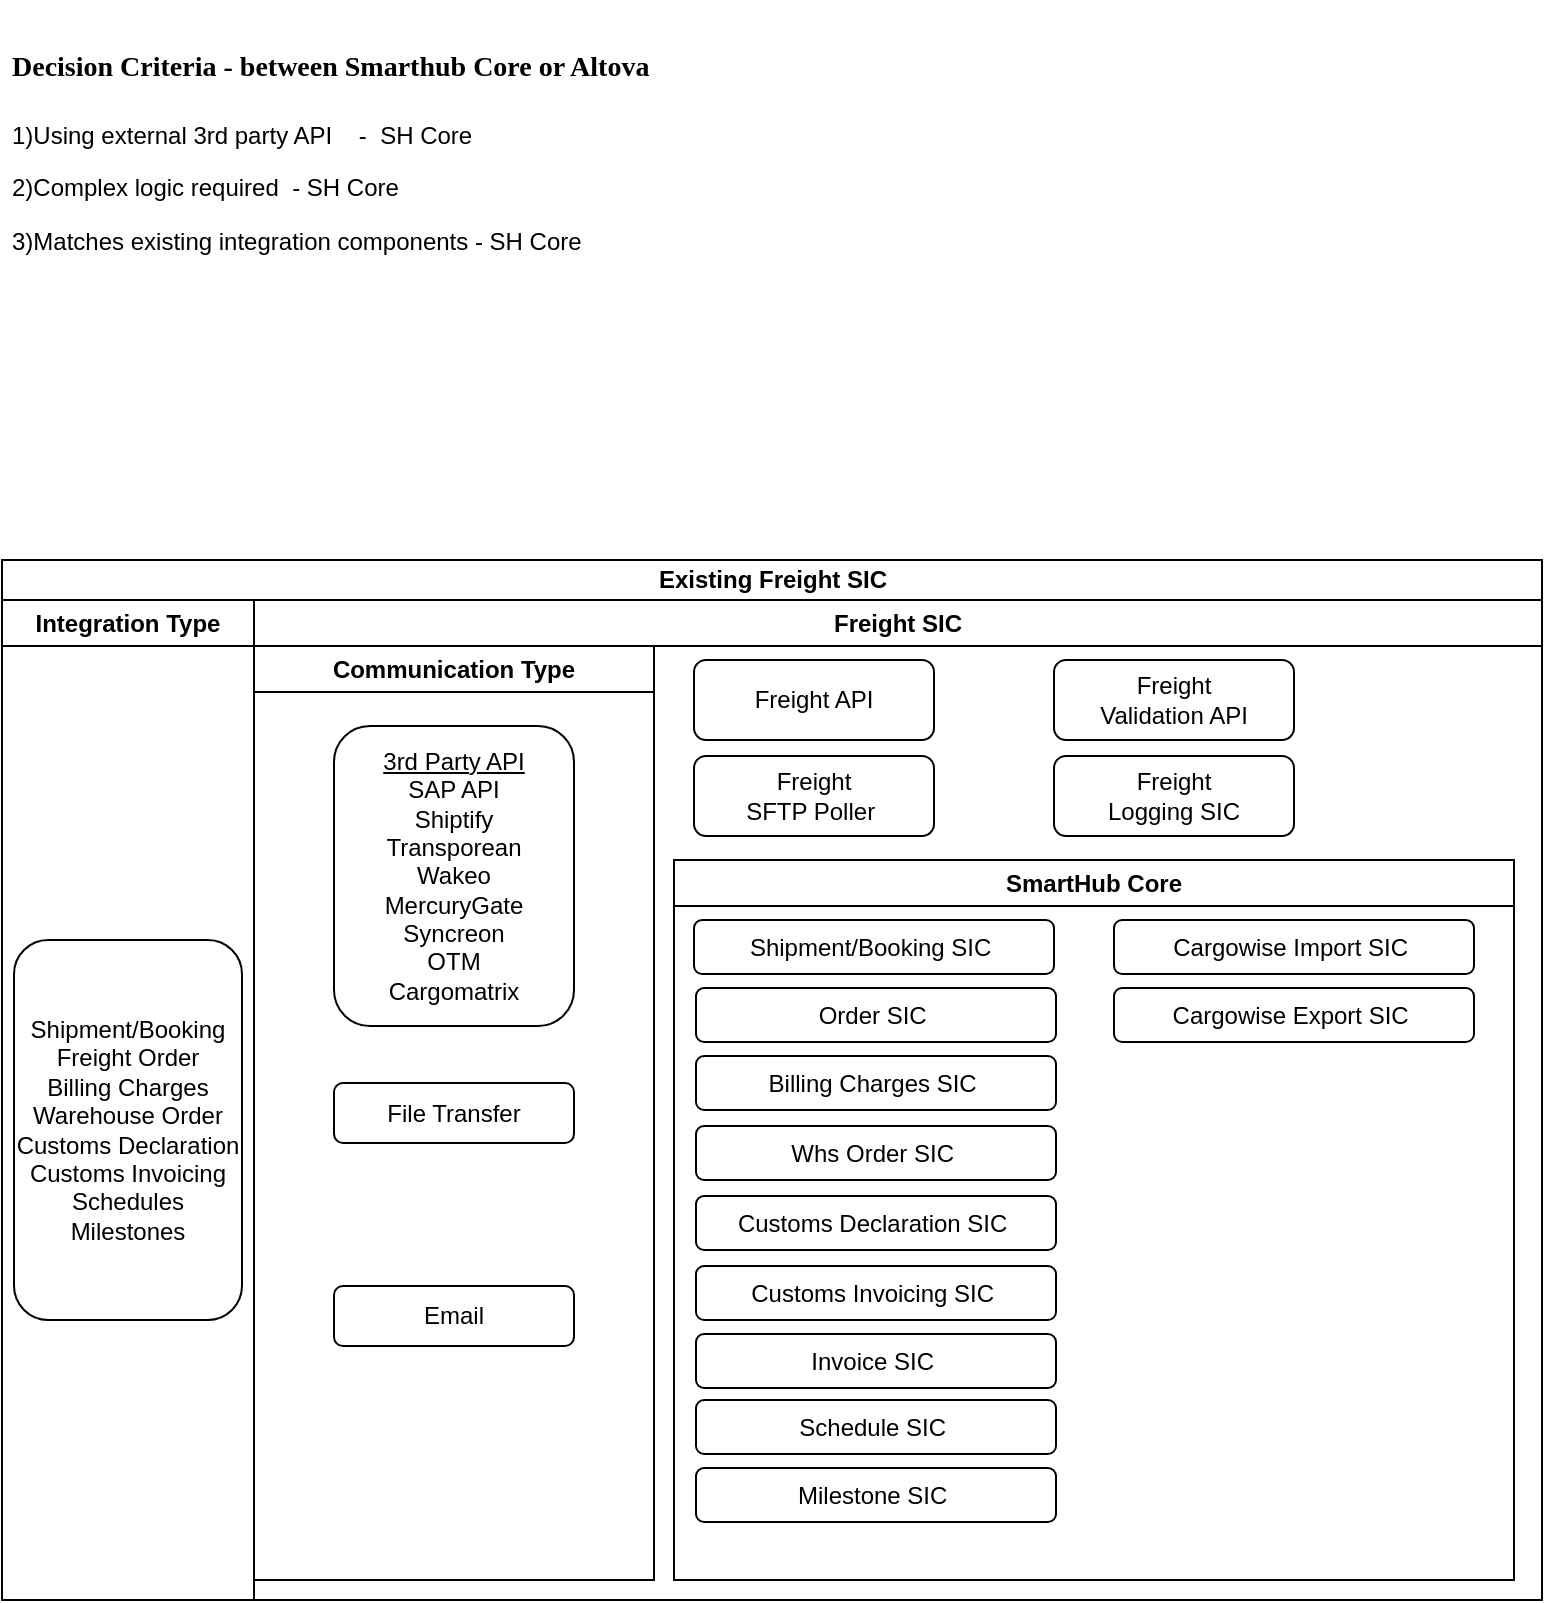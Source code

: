 <mxfile version="21.3.7" type="github">
  <diagram id="prtHgNgQTEPvFCAcTncT" name="Page-1">
    <mxGraphModel dx="1674" dy="796" grid="1" gridSize="10" guides="1" tooltips="1" connect="1" arrows="1" fold="1" page="1" pageScale="1" pageWidth="827" pageHeight="1169" math="0" shadow="0">
      <root>
        <mxCell id="0" />
        <mxCell id="1" parent="0" />
        <mxCell id="rx4HbiY9vvftJRMskoTN-1" value="Existing Freight SIC" style="swimlane;childLayout=stackLayout;resizeParent=1;resizeParentMax=0;startSize=20;html=1;" vertex="1" parent="1">
          <mxGeometry x="34" y="310" width="770" height="520" as="geometry" />
        </mxCell>
        <mxCell id="rx4HbiY9vvftJRMskoTN-22" value="Integration Type" style="swimlane;whiteSpace=wrap;html=1;rounded=0;fontFamily=Helvetica;fontSize=12;fontColor=default;fillColor=none;gradientColor=none;" vertex="1" parent="rx4HbiY9vvftJRMskoTN-1">
          <mxGeometry y="20" width="126" height="500" as="geometry" />
        </mxCell>
        <mxCell id="rx4HbiY9vvftJRMskoTN-23" value="Shipment/Booking&lt;br&gt;Freight Order&lt;br&gt;Billing Charges&lt;br&gt;Warehouse Order&lt;br&gt;Customs Declaration&lt;br&gt;Customs Invoicing&lt;br&gt;Schedules&lt;br&gt;Milestones" style="rounded=1;whiteSpace=wrap;html=1;fontFamily=Helvetica;fontSize=12;fontColor=default;fillColor=none;gradientColor=none;" vertex="1" parent="rx4HbiY9vvftJRMskoTN-22">
          <mxGeometry x="6" y="170" width="114" height="190" as="geometry" />
        </mxCell>
        <mxCell id="rx4HbiY9vvftJRMskoTN-21" value="Freight SIC" style="swimlane;whiteSpace=wrap;html=1;rounded=0;fontFamily=Helvetica;fontSize=12;fontColor=default;fillColor=none;gradientColor=none;" vertex="1" parent="rx4HbiY9vvftJRMskoTN-1">
          <mxGeometry x="126" y="20" width="644" height="500" as="geometry" />
        </mxCell>
        <mxCell id="rx4HbiY9vvftJRMskoTN-25" value="Freight API" style="rounded=1;whiteSpace=wrap;html=1;fontFamily=Helvetica;fontSize=12;fontColor=default;fillColor=none;gradientColor=none;" vertex="1" parent="rx4HbiY9vvftJRMskoTN-21">
          <mxGeometry x="220" y="30" width="120" height="40" as="geometry" />
        </mxCell>
        <mxCell id="rx4HbiY9vvftJRMskoTN-27" value="Communication Type" style="swimlane;whiteSpace=wrap;html=1;rounded=0;fontFamily=Helvetica;fontSize=12;fontColor=default;fillColor=none;gradientColor=none;" vertex="1" parent="rx4HbiY9vvftJRMskoTN-21">
          <mxGeometry y="23" width="200" height="467" as="geometry" />
        </mxCell>
        <mxCell id="rx4HbiY9vvftJRMskoTN-35" value="File Transfer" style="rounded=1;whiteSpace=wrap;html=1;fontFamily=Helvetica;fontSize=12;fontColor=default;fillColor=none;gradientColor=none;" vertex="1" parent="rx4HbiY9vvftJRMskoTN-27">
          <mxGeometry x="40" y="218.5" width="120" height="30" as="geometry" />
        </mxCell>
        <mxCell id="rx4HbiY9vvftJRMskoTN-36" value="Email" style="rounded=1;whiteSpace=wrap;html=1;fontFamily=Helvetica;fontSize=12;fontColor=default;fillColor=none;gradientColor=none;" vertex="1" parent="rx4HbiY9vvftJRMskoTN-27">
          <mxGeometry x="40" y="320" width="120" height="30" as="geometry" />
        </mxCell>
        <mxCell id="rx4HbiY9vvftJRMskoTN-37" value="&lt;u&gt;3rd Party API&lt;/u&gt;&lt;br&gt;SAP API&lt;br&gt;Shiptify&lt;br&gt;Transporean&lt;br&gt;Wakeo&lt;br&gt;MercuryGate&lt;br&gt;Syncreon&lt;br&gt;OTM&lt;br&gt;Cargomatrix" style="rounded=1;whiteSpace=wrap;html=1;fontFamily=Helvetica;fontSize=12;fontColor=default;fillColor=none;gradientColor=none;" vertex="1" parent="rx4HbiY9vvftJRMskoTN-27">
          <mxGeometry x="40" y="40" width="120" height="150" as="geometry" />
        </mxCell>
        <mxCell id="rx4HbiY9vvftJRMskoTN-38" value="Freight &lt;br&gt;SFTP Poller&amp;nbsp;" style="rounded=1;whiteSpace=wrap;html=1;fontFamily=Helvetica;fontSize=12;fontColor=default;fillColor=none;gradientColor=none;" vertex="1" parent="rx4HbiY9vvftJRMskoTN-21">
          <mxGeometry x="220" y="78" width="120" height="40" as="geometry" />
        </mxCell>
        <mxCell id="rx4HbiY9vvftJRMskoTN-39" value="SmartHub Core" style="swimlane;whiteSpace=wrap;html=1;rounded=0;fontFamily=Helvetica;fontSize=12;fontColor=default;fillColor=none;gradientColor=none;" vertex="1" parent="rx4HbiY9vvftJRMskoTN-21">
          <mxGeometry x="210" y="130" width="420" height="360" as="geometry" />
        </mxCell>
        <mxCell id="rx4HbiY9vvftJRMskoTN-26" value="Shipment/Booking SIC&amp;nbsp;" style="rounded=1;whiteSpace=wrap;html=1;fontFamily=Helvetica;fontSize=12;fontColor=default;fillColor=none;gradientColor=none;" vertex="1" parent="rx4HbiY9vvftJRMskoTN-39">
          <mxGeometry x="10" y="30" width="180" height="27" as="geometry" />
        </mxCell>
        <mxCell id="rx4HbiY9vvftJRMskoTN-44" value="Customs Invoicing SIC&amp;nbsp;" style="rounded=1;whiteSpace=wrap;html=1;fontFamily=Helvetica;fontSize=12;fontColor=default;fillColor=none;gradientColor=none;" vertex="1" parent="rx4HbiY9vvftJRMskoTN-39">
          <mxGeometry x="11" y="203" width="180" height="27" as="geometry" />
        </mxCell>
        <mxCell id="rx4HbiY9vvftJRMskoTN-43" value="Customs Declaration SIC&amp;nbsp;" style="rounded=1;whiteSpace=wrap;html=1;fontFamily=Helvetica;fontSize=12;fontColor=default;fillColor=none;gradientColor=none;" vertex="1" parent="rx4HbiY9vvftJRMskoTN-39">
          <mxGeometry x="11" y="168" width="180" height="27" as="geometry" />
        </mxCell>
        <mxCell id="rx4HbiY9vvftJRMskoTN-42" value="Whs Order SIC&amp;nbsp;" style="rounded=1;whiteSpace=wrap;html=1;fontFamily=Helvetica;fontSize=12;fontColor=default;fillColor=none;gradientColor=none;" vertex="1" parent="rx4HbiY9vvftJRMskoTN-39">
          <mxGeometry x="11" y="133" width="180" height="27" as="geometry" />
        </mxCell>
        <mxCell id="rx4HbiY9vvftJRMskoTN-41" value="Billing Charges SIC&amp;nbsp;" style="rounded=1;whiteSpace=wrap;html=1;fontFamily=Helvetica;fontSize=12;fontColor=default;fillColor=none;gradientColor=none;" vertex="1" parent="rx4HbiY9vvftJRMskoTN-39">
          <mxGeometry x="11" y="98" width="180" height="27" as="geometry" />
        </mxCell>
        <mxCell id="rx4HbiY9vvftJRMskoTN-40" value="Order SIC&amp;nbsp;" style="rounded=1;whiteSpace=wrap;html=1;fontFamily=Helvetica;fontSize=12;fontColor=default;fillColor=none;gradientColor=none;" vertex="1" parent="rx4HbiY9vvftJRMskoTN-39">
          <mxGeometry x="11" y="64" width="180" height="27" as="geometry" />
        </mxCell>
        <mxCell id="rx4HbiY9vvftJRMskoTN-45" value="Invoice SIC&amp;nbsp;" style="rounded=1;whiteSpace=wrap;html=1;fontFamily=Helvetica;fontSize=12;fontColor=default;fillColor=none;gradientColor=none;" vertex="1" parent="rx4HbiY9vvftJRMskoTN-39">
          <mxGeometry x="11" y="237" width="180" height="27" as="geometry" />
        </mxCell>
        <mxCell id="rx4HbiY9vvftJRMskoTN-46" value="Schedule SIC&amp;nbsp;" style="rounded=1;whiteSpace=wrap;html=1;fontFamily=Helvetica;fontSize=12;fontColor=default;fillColor=none;gradientColor=none;" vertex="1" parent="rx4HbiY9vvftJRMskoTN-39">
          <mxGeometry x="11" y="270" width="180" height="27" as="geometry" />
        </mxCell>
        <mxCell id="rx4HbiY9vvftJRMskoTN-48" value="Milestone SIC&amp;nbsp;" style="rounded=1;whiteSpace=wrap;html=1;fontFamily=Helvetica;fontSize=12;fontColor=default;fillColor=none;gradientColor=none;" vertex="1" parent="rx4HbiY9vvftJRMskoTN-39">
          <mxGeometry x="11" y="304" width="180" height="27" as="geometry" />
        </mxCell>
        <mxCell id="rx4HbiY9vvftJRMskoTN-49" value="Cargowise Import SIC&amp;nbsp;" style="rounded=1;whiteSpace=wrap;html=1;fontFamily=Helvetica;fontSize=12;fontColor=default;fillColor=none;gradientColor=none;" vertex="1" parent="rx4HbiY9vvftJRMskoTN-39">
          <mxGeometry x="220" y="30" width="180" height="27" as="geometry" />
        </mxCell>
        <mxCell id="rx4HbiY9vvftJRMskoTN-50" value="Cargowise Export SIC&amp;nbsp;" style="rounded=1;whiteSpace=wrap;html=1;fontFamily=Helvetica;fontSize=12;fontColor=default;fillColor=none;gradientColor=none;" vertex="1" parent="rx4HbiY9vvftJRMskoTN-39">
          <mxGeometry x="220" y="64" width="180" height="27" as="geometry" />
        </mxCell>
        <mxCell id="rx4HbiY9vvftJRMskoTN-51" value="Freight &lt;br&gt;Validation API" style="rounded=1;whiteSpace=wrap;html=1;fontFamily=Helvetica;fontSize=12;fontColor=default;fillColor=none;gradientColor=none;" vertex="1" parent="rx4HbiY9vvftJRMskoTN-21">
          <mxGeometry x="400" y="30" width="120" height="40" as="geometry" />
        </mxCell>
        <mxCell id="rx4HbiY9vvftJRMskoTN-52" value="Freight &lt;br&gt;Logging SIC" style="rounded=1;whiteSpace=wrap;html=1;fontFamily=Helvetica;fontSize=12;fontColor=default;fillColor=none;gradientColor=none;" vertex="1" parent="rx4HbiY9vvftJRMskoTN-21">
          <mxGeometry x="400" y="78" width="120" height="40" as="geometry" />
        </mxCell>
        <mxCell id="rx4HbiY9vvftJRMskoTN-53" value="&lt;h1&gt;&lt;font face=&quot;Verdana&quot; style=&quot;font-size: 14px;&quot;&gt;Decision Criteria - between Smarthub Core or Altova&lt;/font&gt;&lt;/h1&gt;&lt;p&gt;1)Using external 3rd party API&amp;nbsp; &amp;nbsp; -&amp;nbsp; SH Core&lt;/p&gt;&lt;p&gt;2)Complex logic required&amp;nbsp; - SH Core&lt;/p&gt;&lt;p&gt;3)Matches existing integration components - SH Core&lt;/p&gt;" style="text;html=1;strokeColor=none;fillColor=none;spacing=5;spacingTop=-20;whiteSpace=wrap;overflow=hidden;rounded=0;fontSize=12;fontFamily=Helvetica;fontColor=default;align=left;" vertex="1" parent="1">
          <mxGeometry x="34" y="40" width="766" height="190" as="geometry" />
        </mxCell>
      </root>
    </mxGraphModel>
  </diagram>
</mxfile>
